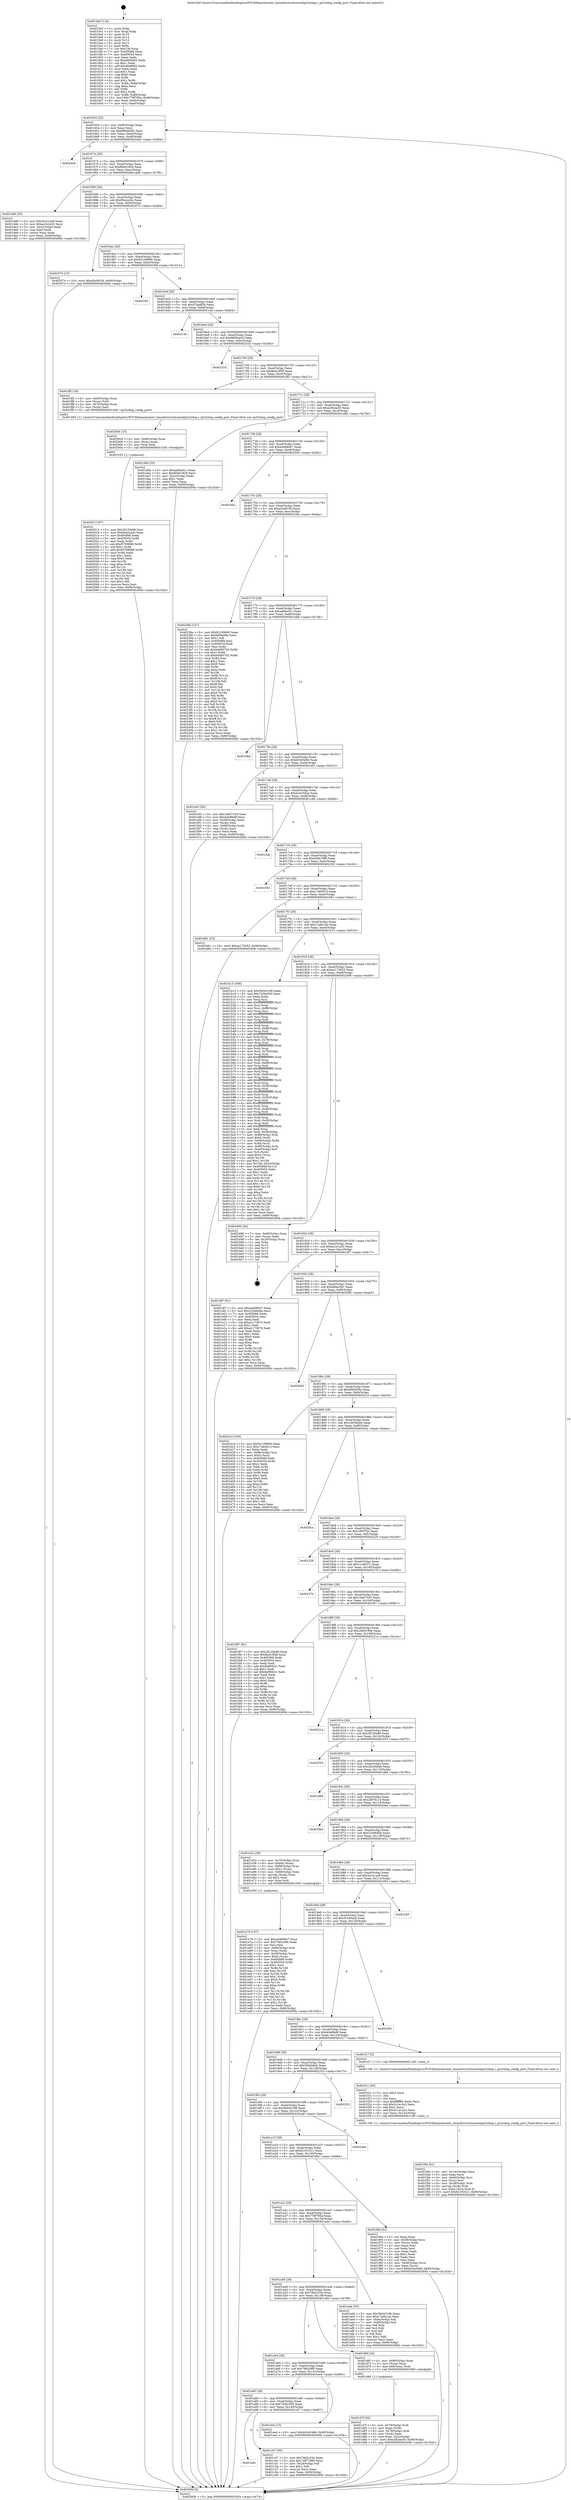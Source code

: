 digraph "0x4015e0" {
  label = "0x4015e0 (/mnt/c/Users/mathe/Desktop/tcc/POCII/binaries/extr_linuxdriversttyserialip22zilog.c_ip22zilog_config_port_Final-ollvm.out::main(0))"
  labelloc = "t"
  node[shape=record]

  Entry [label="",width=0.3,height=0.3,shape=circle,fillcolor=black,style=filled]
  "0x401654" [label="{
     0x401654 [32]\l
     | [instrs]\l
     &nbsp;&nbsp;0x401654 \<+6\>: mov -0x90(%rbp),%eax\l
     &nbsp;&nbsp;0x40165a \<+2\>: mov %eax,%ecx\l
     &nbsp;&nbsp;0x40165c \<+6\>: sub $0x8666e082,%ecx\l
     &nbsp;&nbsp;0x401662 \<+6\>: mov %eax,-0xa4(%rbp)\l
     &nbsp;&nbsp;0x401668 \<+6\>: mov %ecx,-0xa8(%rbp)\l
     &nbsp;&nbsp;0x40166e \<+6\>: je 00000000004024ed \<main+0xf0d\>\l
  }"]
  "0x4024ed" [label="{
     0x4024ed\l
  }", style=dashed]
  "0x401674" [label="{
     0x401674 [28]\l
     | [instrs]\l
     &nbsp;&nbsp;0x401674 \<+5\>: jmp 0000000000401679 \<main+0x99\>\l
     &nbsp;&nbsp;0x401679 \<+6\>: mov -0xa4(%rbp),%eax\l
     &nbsp;&nbsp;0x40167f \<+5\>: sub $0x86e61828,%eax\l
     &nbsp;&nbsp;0x401684 \<+6\>: mov %eax,-0xac(%rbp)\l
     &nbsp;&nbsp;0x40168a \<+6\>: je 0000000000401dd9 \<main+0x7f9\>\l
  }"]
  Exit [label="",width=0.3,height=0.3,shape=circle,fillcolor=black,style=filled,peripheries=2]
  "0x401dd9" [label="{
     0x401dd9 [30]\l
     | [instrs]\l
     &nbsp;&nbsp;0x401dd9 \<+5\>: mov $0x3ac21ac8,%eax\l
     &nbsp;&nbsp;0x401dde \<+5\>: mov $0xea1b1a52,%ecx\l
     &nbsp;&nbsp;0x401de3 \<+3\>: mov -0x2c(%rbp),%edx\l
     &nbsp;&nbsp;0x401de6 \<+3\>: cmp $0x0,%edx\l
     &nbsp;&nbsp;0x401de9 \<+3\>: cmove %ecx,%eax\l
     &nbsp;&nbsp;0x401dec \<+6\>: mov %eax,-0x90(%rbp)\l
     &nbsp;&nbsp;0x401df2 \<+5\>: jmp 000000000040260b \<main+0x102b\>\l
  }"]
  "0x401690" [label="{
     0x401690 [28]\l
     | [instrs]\l
     &nbsp;&nbsp;0x401690 \<+5\>: jmp 0000000000401695 \<main+0xb5\>\l
     &nbsp;&nbsp;0x401695 \<+6\>: mov -0xa4(%rbp),%eax\l
     &nbsp;&nbsp;0x40169b \<+5\>: sub $0x90a2a2dc,%eax\l
     &nbsp;&nbsp;0x4016a0 \<+6\>: mov %eax,-0xb0(%rbp)\l
     &nbsp;&nbsp;0x4016a6 \<+6\>: je 0000000000402074 \<main+0xa94\>\l
  }"]
  "0x402013" [label="{
     0x402013 [97]\l
     | [instrs]\l
     &nbsp;&nbsp;0x402013 \<+5\>: mov $0x29120e89,%esi\l
     &nbsp;&nbsp;0x402018 \<+5\>: mov $0x90a2a2dc,%ecx\l
     &nbsp;&nbsp;0x40201d \<+7\>: mov 0x405068,%edx\l
     &nbsp;&nbsp;0x402024 \<+8\>: mov 0x405054,%r8d\l
     &nbsp;&nbsp;0x40202c \<+3\>: mov %edx,%r9d\l
     &nbsp;&nbsp;0x40202f \<+7\>: sub $0xf5789898,%r9d\l
     &nbsp;&nbsp;0x402036 \<+4\>: sub $0x1,%r9d\l
     &nbsp;&nbsp;0x40203a \<+7\>: add $0xf5789898,%r9d\l
     &nbsp;&nbsp;0x402041 \<+4\>: imul %r9d,%edx\l
     &nbsp;&nbsp;0x402045 \<+3\>: and $0x1,%edx\l
     &nbsp;&nbsp;0x402048 \<+3\>: cmp $0x0,%edx\l
     &nbsp;&nbsp;0x40204b \<+4\>: sete %r10b\l
     &nbsp;&nbsp;0x40204f \<+4\>: cmp $0xa,%r8d\l
     &nbsp;&nbsp;0x402053 \<+4\>: setl %r11b\l
     &nbsp;&nbsp;0x402057 \<+3\>: mov %r10b,%bl\l
     &nbsp;&nbsp;0x40205a \<+3\>: and %r11b,%bl\l
     &nbsp;&nbsp;0x40205d \<+3\>: xor %r11b,%r10b\l
     &nbsp;&nbsp;0x402060 \<+3\>: or %r10b,%bl\l
     &nbsp;&nbsp;0x402063 \<+3\>: test $0x1,%bl\l
     &nbsp;&nbsp;0x402066 \<+3\>: cmovne %ecx,%esi\l
     &nbsp;&nbsp;0x402069 \<+6\>: mov %esi,-0x90(%rbp)\l
     &nbsp;&nbsp;0x40206f \<+5\>: jmp 000000000040260b \<main+0x102b\>\l
  }"]
  "0x402074" [label="{
     0x402074 [15]\l
     | [instrs]\l
     &nbsp;&nbsp;0x402074 \<+10\>: movl $0xa5e991f4,-0x90(%rbp)\l
     &nbsp;&nbsp;0x40207e \<+5\>: jmp 000000000040260b \<main+0x102b\>\l
  }"]
  "0x4016ac" [label="{
     0x4016ac [28]\l
     | [instrs]\l
     &nbsp;&nbsp;0x4016ac \<+5\>: jmp 00000000004016b1 \<main+0xd1\>\l
     &nbsp;&nbsp;0x4016b1 \<+6\>: mov -0xa4(%rbp),%eax\l
     &nbsp;&nbsp;0x4016b7 \<+5\>: sub $0x92109690,%eax\l
     &nbsp;&nbsp;0x4016bc \<+6\>: mov %eax,-0xb4(%rbp)\l
     &nbsp;&nbsp;0x4016c2 \<+6\>: je 00000000004025f4 \<main+0x1014\>\l
  }"]
  "0x402004" [label="{
     0x402004 [15]\l
     | [instrs]\l
     &nbsp;&nbsp;0x402004 \<+4\>: mov -0x60(%rbp),%rax\l
     &nbsp;&nbsp;0x402008 \<+3\>: mov (%rax),%rax\l
     &nbsp;&nbsp;0x40200b \<+3\>: mov %rax,%rdi\l
     &nbsp;&nbsp;0x40200e \<+5\>: call 0000000000401030 \<free@plt\>\l
     | [calls]\l
     &nbsp;&nbsp;0x401030 \{1\} (unknown)\l
  }"]
  "0x4025f4" [label="{
     0x4025f4\l
  }", style=dashed]
  "0x4016c8" [label="{
     0x4016c8 [28]\l
     | [instrs]\l
     &nbsp;&nbsp;0x4016c8 \<+5\>: jmp 00000000004016cd \<main+0xed\>\l
     &nbsp;&nbsp;0x4016cd \<+6\>: mov -0xa4(%rbp),%eax\l
     &nbsp;&nbsp;0x4016d3 \<+5\>: sub $0x97da8f34,%eax\l
     &nbsp;&nbsp;0x4016d8 \<+6\>: mov %eax,-0xb8(%rbp)\l
     &nbsp;&nbsp;0x4016de \<+6\>: je 0000000000402144 \<main+0xb64\>\l
  }"]
  "0x401f44" [label="{
     0x401f44 [41]\l
     | [instrs]\l
     &nbsp;&nbsp;0x401f44 \<+6\>: mov -0x14c(%rbp),%ecx\l
     &nbsp;&nbsp;0x401f4a \<+3\>: imul %eax,%ecx\l
     &nbsp;&nbsp;0x401f4d \<+4\>: mov -0x60(%rbp),%rsi\l
     &nbsp;&nbsp;0x401f51 \<+3\>: mov (%rsi),%rsi\l
     &nbsp;&nbsp;0x401f54 \<+4\>: mov -0x58(%rbp),%rdi\l
     &nbsp;&nbsp;0x401f58 \<+3\>: movslq (%rdi),%rdi\l
     &nbsp;&nbsp;0x401f5b \<+3\>: mov %ecx,(%rsi,%rdi,4)\l
     &nbsp;&nbsp;0x401f5e \<+10\>: movl $0x62191021,-0x90(%rbp)\l
     &nbsp;&nbsp;0x401f68 \<+5\>: jmp 000000000040260b \<main+0x102b\>\l
  }"]
  "0x402144" [label="{
     0x402144\l
  }", style=dashed]
  "0x4016e4" [label="{
     0x4016e4 [28]\l
     | [instrs]\l
     &nbsp;&nbsp;0x4016e4 \<+5\>: jmp 00000000004016e9 \<main+0x109\>\l
     &nbsp;&nbsp;0x4016e9 \<+6\>: mov -0xa4(%rbp),%eax\l
     &nbsp;&nbsp;0x4016ef \<+5\>: sub $0x9800aec5,%eax\l
     &nbsp;&nbsp;0x4016f4 \<+6\>: mov %eax,-0xbc(%rbp)\l
     &nbsp;&nbsp;0x4016fa \<+6\>: je 000000000040231b \<main+0xd3b\>\l
  }"]
  "0x401f1c" [label="{
     0x401f1c [40]\l
     | [instrs]\l
     &nbsp;&nbsp;0x401f1c \<+5\>: mov $0x2,%ecx\l
     &nbsp;&nbsp;0x401f21 \<+1\>: cltd\l
     &nbsp;&nbsp;0x401f22 \<+2\>: idiv %ecx\l
     &nbsp;&nbsp;0x401f24 \<+6\>: imul $0xfffffffe,%edx,%ecx\l
     &nbsp;&nbsp;0x401f2a \<+6\>: sub $0x5c1ec2a3,%ecx\l
     &nbsp;&nbsp;0x401f30 \<+3\>: add $0x1,%ecx\l
     &nbsp;&nbsp;0x401f33 \<+6\>: add $0x5c1ec2a3,%ecx\l
     &nbsp;&nbsp;0x401f39 \<+6\>: mov %ecx,-0x14c(%rbp)\l
     &nbsp;&nbsp;0x401f3f \<+5\>: call 0000000000401160 \<next_i\>\l
     | [calls]\l
     &nbsp;&nbsp;0x401160 \{1\} (/mnt/c/Users/mathe/Desktop/tcc/POCII/binaries/extr_linuxdriversttyserialip22zilog.c_ip22zilog_config_port_Final-ollvm.out::next_i)\l
  }"]
  "0x40231b" [label="{
     0x40231b\l
  }", style=dashed]
  "0x401700" [label="{
     0x401700 [28]\l
     | [instrs]\l
     &nbsp;&nbsp;0x401700 \<+5\>: jmp 0000000000401705 \<main+0x125\>\l
     &nbsp;&nbsp;0x401705 \<+6\>: mov -0xa4(%rbp),%eax\l
     &nbsp;&nbsp;0x40170b \<+5\>: sub $0x9a5c3f58,%eax\l
     &nbsp;&nbsp;0x401710 \<+6\>: mov %eax,-0xc0(%rbp)\l
     &nbsp;&nbsp;0x401716 \<+6\>: je 0000000000401ff2 \<main+0xa12\>\l
  }"]
  "0x401e79" [label="{
     0x401e79 [107]\l
     | [instrs]\l
     &nbsp;&nbsp;0x401e79 \<+5\>: mov $0xa44680e7,%ecx\l
     &nbsp;&nbsp;0x401e7e \<+5\>: mov $0x7962c9f0,%edx\l
     &nbsp;&nbsp;0x401e83 \<+2\>: xor %esi,%esi\l
     &nbsp;&nbsp;0x401e85 \<+4\>: mov -0x60(%rbp),%rdi\l
     &nbsp;&nbsp;0x401e89 \<+3\>: mov %rax,(%rdi)\l
     &nbsp;&nbsp;0x401e8c \<+4\>: mov -0x58(%rbp),%rax\l
     &nbsp;&nbsp;0x401e90 \<+6\>: movl $0x0,(%rax)\l
     &nbsp;&nbsp;0x401e96 \<+8\>: mov 0x405068,%r8d\l
     &nbsp;&nbsp;0x401e9e \<+8\>: mov 0x405054,%r9d\l
     &nbsp;&nbsp;0x401ea6 \<+3\>: sub $0x1,%esi\l
     &nbsp;&nbsp;0x401ea9 \<+3\>: mov %r8d,%r10d\l
     &nbsp;&nbsp;0x401eac \<+3\>: add %esi,%r10d\l
     &nbsp;&nbsp;0x401eaf \<+4\>: imul %r10d,%r8d\l
     &nbsp;&nbsp;0x401eb3 \<+4\>: and $0x1,%r8d\l
     &nbsp;&nbsp;0x401eb7 \<+4\>: cmp $0x0,%r8d\l
     &nbsp;&nbsp;0x401ebb \<+4\>: sete %r11b\l
     &nbsp;&nbsp;0x401ebf \<+4\>: cmp $0xa,%r9d\l
     &nbsp;&nbsp;0x401ec3 \<+3\>: setl %bl\l
     &nbsp;&nbsp;0x401ec6 \<+3\>: mov %r11b,%r14b\l
     &nbsp;&nbsp;0x401ec9 \<+3\>: and %bl,%r14b\l
     &nbsp;&nbsp;0x401ecc \<+3\>: xor %bl,%r11b\l
     &nbsp;&nbsp;0x401ecf \<+3\>: or %r11b,%r14b\l
     &nbsp;&nbsp;0x401ed2 \<+4\>: test $0x1,%r14b\l
     &nbsp;&nbsp;0x401ed6 \<+3\>: cmovne %edx,%ecx\l
     &nbsp;&nbsp;0x401ed9 \<+6\>: mov %ecx,-0x90(%rbp)\l
     &nbsp;&nbsp;0x401edf \<+5\>: jmp 000000000040260b \<main+0x102b\>\l
  }"]
  "0x401ff2" [label="{
     0x401ff2 [18]\l
     | [instrs]\l
     &nbsp;&nbsp;0x401ff2 \<+4\>: mov -0x60(%rbp),%rax\l
     &nbsp;&nbsp;0x401ff6 \<+3\>: mov (%rax),%rdi\l
     &nbsp;&nbsp;0x401ff9 \<+4\>: mov -0x70(%rbp),%rax\l
     &nbsp;&nbsp;0x401ffd \<+2\>: mov (%rax),%esi\l
     &nbsp;&nbsp;0x401fff \<+5\>: call 0000000000401400 \<ip22zilog_config_port\>\l
     | [calls]\l
     &nbsp;&nbsp;0x401400 \{1\} (/mnt/c/Users/mathe/Desktop/tcc/POCII/binaries/extr_linuxdriversttyserialip22zilog.c_ip22zilog_config_port_Final-ollvm.out::ip22zilog_config_port)\l
  }"]
  "0x40171c" [label="{
     0x40171c [28]\l
     | [instrs]\l
     &nbsp;&nbsp;0x40171c \<+5\>: jmp 0000000000401721 \<main+0x141\>\l
     &nbsp;&nbsp;0x401721 \<+6\>: mov -0xa4(%rbp),%eax\l
     &nbsp;&nbsp;0x401727 \<+5\>: sub $0xa382ea55,%eax\l
     &nbsp;&nbsp;0x40172c \<+6\>: mov %eax,-0xc4(%rbp)\l
     &nbsp;&nbsp;0x401732 \<+6\>: je 0000000000401d9d \<main+0x7bd\>\l
  }"]
  "0x401d7f" [label="{
     0x401d7f [30]\l
     | [instrs]\l
     &nbsp;&nbsp;0x401d7f \<+4\>: mov -0x78(%rbp),%rdi\l
     &nbsp;&nbsp;0x401d83 \<+2\>: mov %eax,(%rdi)\l
     &nbsp;&nbsp;0x401d85 \<+4\>: mov -0x78(%rbp),%rdi\l
     &nbsp;&nbsp;0x401d89 \<+2\>: mov (%rdi),%eax\l
     &nbsp;&nbsp;0x401d8b \<+3\>: mov %eax,-0x2c(%rbp)\l
     &nbsp;&nbsp;0x401d8e \<+10\>: movl $0xa382ea55,-0x90(%rbp)\l
     &nbsp;&nbsp;0x401d98 \<+5\>: jmp 000000000040260b \<main+0x102b\>\l
  }"]
  "0x401d9d" [label="{
     0x401d9d [30]\l
     | [instrs]\l
     &nbsp;&nbsp;0x401d9d \<+5\>: mov $0xaab6a5c1,%eax\l
     &nbsp;&nbsp;0x401da2 \<+5\>: mov $0x86e61828,%ecx\l
     &nbsp;&nbsp;0x401da7 \<+3\>: mov -0x2c(%rbp),%edx\l
     &nbsp;&nbsp;0x401daa \<+3\>: cmp $0x1,%edx\l
     &nbsp;&nbsp;0x401dad \<+3\>: cmovl %ecx,%eax\l
     &nbsp;&nbsp;0x401db0 \<+6\>: mov %eax,-0x90(%rbp)\l
     &nbsp;&nbsp;0x401db6 \<+5\>: jmp 000000000040260b \<main+0x102b\>\l
  }"]
  "0x401738" [label="{
     0x401738 [28]\l
     | [instrs]\l
     &nbsp;&nbsp;0x401738 \<+5\>: jmp 000000000040173d \<main+0x15d\>\l
     &nbsp;&nbsp;0x40173d \<+6\>: mov -0xa4(%rbp),%eax\l
     &nbsp;&nbsp;0x401743 \<+5\>: sub $0xa44680e7,%eax\l
     &nbsp;&nbsp;0x401748 \<+6\>: mov %eax,-0xc8(%rbp)\l
     &nbsp;&nbsp;0x40174e \<+6\>: je 000000000040250e \<main+0xf2e\>\l
  }"]
  "0x401a9c" [label="{
     0x401a9c\l
  }", style=dashed]
  "0x40250e" [label="{
     0x40250e\l
  }", style=dashed]
  "0x401754" [label="{
     0x401754 [28]\l
     | [instrs]\l
     &nbsp;&nbsp;0x401754 \<+5\>: jmp 0000000000401759 \<main+0x179\>\l
     &nbsp;&nbsp;0x401759 \<+6\>: mov -0xa4(%rbp),%eax\l
     &nbsp;&nbsp;0x40175f \<+5\>: sub $0xa5e991f4,%eax\l
     &nbsp;&nbsp;0x401764 \<+6\>: mov %eax,-0xcc(%rbp)\l
     &nbsp;&nbsp;0x40176a \<+6\>: je 000000000040238a \<main+0xdaa\>\l
  }"]
  "0x401c47" [label="{
     0x401c47 [30]\l
     | [instrs]\l
     &nbsp;&nbsp;0x401c47 \<+5\>: mov $0x78d2c53e,%eax\l
     &nbsp;&nbsp;0x401c4c \<+5\>: mov $0x7d971880,%ecx\l
     &nbsp;&nbsp;0x401c51 \<+3\>: mov -0x2d(%rbp),%dl\l
     &nbsp;&nbsp;0x401c54 \<+3\>: test $0x1,%dl\l
     &nbsp;&nbsp;0x401c57 \<+3\>: cmovne %ecx,%eax\l
     &nbsp;&nbsp;0x401c5a \<+6\>: mov %eax,-0x90(%rbp)\l
     &nbsp;&nbsp;0x401c60 \<+5\>: jmp 000000000040260b \<main+0x102b\>\l
  }"]
  "0x40238a" [label="{
     0x40238a [147]\l
     | [instrs]\l
     &nbsp;&nbsp;0x40238a \<+5\>: mov $0x92109690,%eax\l
     &nbsp;&nbsp;0x40238f \<+5\>: mov $0xfd00e09a,%ecx\l
     &nbsp;&nbsp;0x402394 \<+2\>: mov $0x1,%dl\l
     &nbsp;&nbsp;0x402396 \<+7\>: mov 0x405068,%esi\l
     &nbsp;&nbsp;0x40239d \<+7\>: mov 0x405054,%edi\l
     &nbsp;&nbsp;0x4023a4 \<+3\>: mov %esi,%r8d\l
     &nbsp;&nbsp;0x4023a7 \<+7\>: add $0xb4085702,%r8d\l
     &nbsp;&nbsp;0x4023ae \<+4\>: sub $0x1,%r8d\l
     &nbsp;&nbsp;0x4023b2 \<+7\>: sub $0xb4085702,%r8d\l
     &nbsp;&nbsp;0x4023b9 \<+4\>: imul %r8d,%esi\l
     &nbsp;&nbsp;0x4023bd \<+3\>: and $0x1,%esi\l
     &nbsp;&nbsp;0x4023c0 \<+3\>: cmp $0x0,%esi\l
     &nbsp;&nbsp;0x4023c3 \<+4\>: sete %r9b\l
     &nbsp;&nbsp;0x4023c7 \<+3\>: cmp $0xa,%edi\l
     &nbsp;&nbsp;0x4023ca \<+4\>: setl %r10b\l
     &nbsp;&nbsp;0x4023ce \<+3\>: mov %r9b,%r11b\l
     &nbsp;&nbsp;0x4023d1 \<+4\>: xor $0xff,%r11b\l
     &nbsp;&nbsp;0x4023d5 \<+3\>: mov %r10b,%bl\l
     &nbsp;&nbsp;0x4023d8 \<+3\>: xor $0xff,%bl\l
     &nbsp;&nbsp;0x4023db \<+3\>: xor $0x0,%dl\l
     &nbsp;&nbsp;0x4023de \<+3\>: mov %r11b,%r14b\l
     &nbsp;&nbsp;0x4023e1 \<+4\>: and $0x0,%r14b\l
     &nbsp;&nbsp;0x4023e5 \<+3\>: and %dl,%r9b\l
     &nbsp;&nbsp;0x4023e8 \<+3\>: mov %bl,%r15b\l
     &nbsp;&nbsp;0x4023eb \<+4\>: and $0x0,%r15b\l
     &nbsp;&nbsp;0x4023ef \<+3\>: and %dl,%r10b\l
     &nbsp;&nbsp;0x4023f2 \<+3\>: or %r9b,%r14b\l
     &nbsp;&nbsp;0x4023f5 \<+3\>: or %r10b,%r15b\l
     &nbsp;&nbsp;0x4023f8 \<+3\>: xor %r15b,%r14b\l
     &nbsp;&nbsp;0x4023fb \<+3\>: or %bl,%r11b\l
     &nbsp;&nbsp;0x4023fe \<+4\>: xor $0xff,%r11b\l
     &nbsp;&nbsp;0x402402 \<+3\>: or $0x0,%dl\l
     &nbsp;&nbsp;0x402405 \<+3\>: and %dl,%r11b\l
     &nbsp;&nbsp;0x402408 \<+3\>: or %r11b,%r14b\l
     &nbsp;&nbsp;0x40240b \<+4\>: test $0x1,%r14b\l
     &nbsp;&nbsp;0x40240f \<+3\>: cmovne %ecx,%eax\l
     &nbsp;&nbsp;0x402412 \<+6\>: mov %eax,-0x90(%rbp)\l
     &nbsp;&nbsp;0x402418 \<+5\>: jmp 000000000040260b \<main+0x102b\>\l
  }"]
  "0x401770" [label="{
     0x401770 [28]\l
     | [instrs]\l
     &nbsp;&nbsp;0x401770 \<+5\>: jmp 0000000000401775 \<main+0x195\>\l
     &nbsp;&nbsp;0x401775 \<+6\>: mov -0xa4(%rbp),%eax\l
     &nbsp;&nbsp;0x40177b \<+5\>: sub $0xaab6a5c1,%eax\l
     &nbsp;&nbsp;0x401780 \<+6\>: mov %eax,-0xd0(%rbp)\l
     &nbsp;&nbsp;0x401786 \<+6\>: je 0000000000401dbb \<main+0x7db\>\l
  }"]
  "0x401a80" [label="{
     0x401a80 [28]\l
     | [instrs]\l
     &nbsp;&nbsp;0x401a80 \<+5\>: jmp 0000000000401a85 \<main+0x4a5\>\l
     &nbsp;&nbsp;0x401a85 \<+6\>: mov -0xa4(%rbp),%eax\l
     &nbsp;&nbsp;0x401a8b \<+5\>: sub $0x7d36c505,%eax\l
     &nbsp;&nbsp;0x401a90 \<+6\>: mov %eax,-0x140(%rbp)\l
     &nbsp;&nbsp;0x401a96 \<+6\>: je 0000000000401c47 \<main+0x667\>\l
  }"]
  "0x401dbb" [label="{
     0x401dbb\l
  }", style=dashed]
  "0x40178c" [label="{
     0x40178c [28]\l
     | [instrs]\l
     &nbsp;&nbsp;0x40178c \<+5\>: jmp 0000000000401791 \<main+0x1b1\>\l
     &nbsp;&nbsp;0x401791 \<+6\>: mov -0xa4(%rbp),%eax\l
     &nbsp;&nbsp;0x401797 \<+5\>: sub $0xb03e5466,%eax\l
     &nbsp;&nbsp;0x40179c \<+6\>: mov %eax,-0xd4(%rbp)\l
     &nbsp;&nbsp;0x4017a2 \<+6\>: je 0000000000401ef3 \<main+0x913\>\l
  }"]
  "0x401ee4" [label="{
     0x401ee4 [15]\l
     | [instrs]\l
     &nbsp;&nbsp;0x401ee4 \<+10\>: movl $0xb03e5466,-0x90(%rbp)\l
     &nbsp;&nbsp;0x401eee \<+5\>: jmp 000000000040260b \<main+0x102b\>\l
  }"]
  "0x401ef3" [label="{
     0x401ef3 [36]\l
     | [instrs]\l
     &nbsp;&nbsp;0x401ef3 \<+5\>: mov $0x1de07345,%eax\l
     &nbsp;&nbsp;0x401ef8 \<+5\>: mov $0x4cbd8e9f,%ecx\l
     &nbsp;&nbsp;0x401efd \<+4\>: mov -0x58(%rbp),%rdx\l
     &nbsp;&nbsp;0x401f01 \<+2\>: mov (%rdx),%esi\l
     &nbsp;&nbsp;0x401f03 \<+4\>: mov -0x68(%rbp),%rdx\l
     &nbsp;&nbsp;0x401f07 \<+2\>: cmp (%rdx),%esi\l
     &nbsp;&nbsp;0x401f09 \<+3\>: cmovl %ecx,%eax\l
     &nbsp;&nbsp;0x401f0c \<+6\>: mov %eax,-0x90(%rbp)\l
     &nbsp;&nbsp;0x401f12 \<+5\>: jmp 000000000040260b \<main+0x102b\>\l
  }"]
  "0x4017a8" [label="{
     0x4017a8 [28]\l
     | [instrs]\l
     &nbsp;&nbsp;0x4017a8 \<+5\>: jmp 00000000004017ad \<main+0x1cd\>\l
     &nbsp;&nbsp;0x4017ad \<+6\>: mov -0xa4(%rbp),%eax\l
     &nbsp;&nbsp;0x4017b3 \<+5\>: sub $0xb2453d2a,%eax\l
     &nbsp;&nbsp;0x4017b8 \<+6\>: mov %eax,-0xd8(%rbp)\l
     &nbsp;&nbsp;0x4017be \<+6\>: je 0000000000401cbb \<main+0x6db\>\l
  }"]
  "0x401a64" [label="{
     0x401a64 [28]\l
     | [instrs]\l
     &nbsp;&nbsp;0x401a64 \<+5\>: jmp 0000000000401a69 \<main+0x489\>\l
     &nbsp;&nbsp;0x401a69 \<+6\>: mov -0xa4(%rbp),%eax\l
     &nbsp;&nbsp;0x401a6f \<+5\>: sub $0x7962c9f0,%eax\l
     &nbsp;&nbsp;0x401a74 \<+6\>: mov %eax,-0x13c(%rbp)\l
     &nbsp;&nbsp;0x401a7a \<+6\>: je 0000000000401ee4 \<main+0x904\>\l
  }"]
  "0x401cbb" [label="{
     0x401cbb\l
  }", style=dashed]
  "0x4017c4" [label="{
     0x4017c4 [28]\l
     | [instrs]\l
     &nbsp;&nbsp;0x4017c4 \<+5\>: jmp 00000000004017c9 \<main+0x1e9\>\l
     &nbsp;&nbsp;0x4017c9 \<+6\>: mov -0xa4(%rbp),%eax\l
     &nbsp;&nbsp;0x4017cf \<+5\>: sub $0xb94b70f8,%eax\l
     &nbsp;&nbsp;0x4017d4 \<+6\>: mov %eax,-0xdc(%rbp)\l
     &nbsp;&nbsp;0x4017da \<+6\>: je 0000000000402292 \<main+0xcb2\>\l
  }"]
  "0x401d6f" [label="{
     0x401d6f [16]\l
     | [instrs]\l
     &nbsp;&nbsp;0x401d6f \<+4\>: mov -0x80(%rbp),%rax\l
     &nbsp;&nbsp;0x401d73 \<+3\>: mov (%rax),%rax\l
     &nbsp;&nbsp;0x401d76 \<+4\>: mov 0x8(%rax),%rdi\l
     &nbsp;&nbsp;0x401d7a \<+5\>: call 0000000000401060 \<atoi@plt\>\l
     | [calls]\l
     &nbsp;&nbsp;0x401060 \{1\} (unknown)\l
  }"]
  "0x402292" [label="{
     0x402292\l
  }", style=dashed]
  "0x4017e0" [label="{
     0x4017e0 [28]\l
     | [instrs]\l
     &nbsp;&nbsp;0x4017e0 \<+5\>: jmp 00000000004017e5 \<main+0x205\>\l
     &nbsp;&nbsp;0x4017e5 \<+6\>: mov -0xa4(%rbp),%eax\l
     &nbsp;&nbsp;0x4017eb \<+5\>: sub $0xc7a64913,%eax\l
     &nbsp;&nbsp;0x4017f0 \<+6\>: mov %eax,-0xe0(%rbp)\l
     &nbsp;&nbsp;0x4017f6 \<+6\>: je 0000000000402481 \<main+0xea1\>\l
  }"]
  "0x4015e0" [label="{
     0x4015e0 [116]\l
     | [instrs]\l
     &nbsp;&nbsp;0x4015e0 \<+1\>: push %rbp\l
     &nbsp;&nbsp;0x4015e1 \<+3\>: mov %rsp,%rbp\l
     &nbsp;&nbsp;0x4015e4 \<+2\>: push %r15\l
     &nbsp;&nbsp;0x4015e6 \<+2\>: push %r14\l
     &nbsp;&nbsp;0x4015e8 \<+2\>: push %r13\l
     &nbsp;&nbsp;0x4015ea \<+2\>: push %r12\l
     &nbsp;&nbsp;0x4015ec \<+1\>: push %rbx\l
     &nbsp;&nbsp;0x4015ed \<+7\>: sub $0x138,%rsp\l
     &nbsp;&nbsp;0x4015f4 \<+7\>: mov 0x405068,%eax\l
     &nbsp;&nbsp;0x4015fb \<+7\>: mov 0x405054,%ecx\l
     &nbsp;&nbsp;0x401602 \<+2\>: mov %eax,%edx\l
     &nbsp;&nbsp;0x401604 \<+6\>: sub $0xe6e68d3,%edx\l
     &nbsp;&nbsp;0x40160a \<+3\>: sub $0x1,%edx\l
     &nbsp;&nbsp;0x40160d \<+6\>: add $0xe6e68d3,%edx\l
     &nbsp;&nbsp;0x401613 \<+3\>: imul %edx,%eax\l
     &nbsp;&nbsp;0x401616 \<+3\>: and $0x1,%eax\l
     &nbsp;&nbsp;0x401619 \<+3\>: cmp $0x0,%eax\l
     &nbsp;&nbsp;0x40161c \<+4\>: sete %r8b\l
     &nbsp;&nbsp;0x401620 \<+4\>: and $0x1,%r8b\l
     &nbsp;&nbsp;0x401624 \<+7\>: mov %r8b,-0x8a(%rbp)\l
     &nbsp;&nbsp;0x40162b \<+3\>: cmp $0xa,%ecx\l
     &nbsp;&nbsp;0x40162e \<+4\>: setl %r8b\l
     &nbsp;&nbsp;0x401632 \<+4\>: and $0x1,%r8b\l
     &nbsp;&nbsp;0x401636 \<+7\>: mov %r8b,-0x89(%rbp)\l
     &nbsp;&nbsp;0x40163d \<+10\>: movl $0x778f795a,-0x90(%rbp)\l
     &nbsp;&nbsp;0x401647 \<+6\>: mov %edi,-0x94(%rbp)\l
     &nbsp;&nbsp;0x40164d \<+7\>: mov %rsi,-0xa0(%rbp)\l
  }"]
  "0x402481" [label="{
     0x402481 [15]\l
     | [instrs]\l
     &nbsp;&nbsp;0x402481 \<+10\>: movl $0xea172b53,-0x90(%rbp)\l
     &nbsp;&nbsp;0x40248b \<+5\>: jmp 000000000040260b \<main+0x102b\>\l
  }"]
  "0x4017fc" [label="{
     0x4017fc [28]\l
     | [instrs]\l
     &nbsp;&nbsp;0x4017fc \<+5\>: jmp 0000000000401801 \<main+0x221\>\l
     &nbsp;&nbsp;0x401801 \<+6\>: mov -0xa4(%rbp),%eax\l
     &nbsp;&nbsp;0x401807 \<+5\>: sub $0xc7a9b1ab,%eax\l
     &nbsp;&nbsp;0x40180c \<+6\>: mov %eax,-0xe4(%rbp)\l
     &nbsp;&nbsp;0x401812 \<+6\>: je 0000000000401b13 \<main+0x533\>\l
  }"]
  "0x40260b" [label="{
     0x40260b [5]\l
     | [instrs]\l
     &nbsp;&nbsp;0x40260b \<+5\>: jmp 0000000000401654 \<main+0x74\>\l
  }"]
  "0x401b13" [label="{
     0x401b13 [308]\l
     | [instrs]\l
     &nbsp;&nbsp;0x401b13 \<+5\>: mov $0x5b043196,%eax\l
     &nbsp;&nbsp;0x401b18 \<+5\>: mov $0x7d36c505,%ecx\l
     &nbsp;&nbsp;0x401b1d \<+2\>: xor %edx,%edx\l
     &nbsp;&nbsp;0x401b1f \<+3\>: mov %rsp,%rsi\l
     &nbsp;&nbsp;0x401b22 \<+4\>: add $0xfffffffffffffff0,%rsi\l
     &nbsp;&nbsp;0x401b26 \<+3\>: mov %rsi,%rsp\l
     &nbsp;&nbsp;0x401b29 \<+7\>: mov %rsi,-0x88(%rbp)\l
     &nbsp;&nbsp;0x401b30 \<+3\>: mov %rsp,%rsi\l
     &nbsp;&nbsp;0x401b33 \<+4\>: add $0xfffffffffffffff0,%rsi\l
     &nbsp;&nbsp;0x401b37 \<+3\>: mov %rsi,%rsp\l
     &nbsp;&nbsp;0x401b3a \<+3\>: mov %rsp,%rdi\l
     &nbsp;&nbsp;0x401b3d \<+4\>: add $0xfffffffffffffff0,%rdi\l
     &nbsp;&nbsp;0x401b41 \<+3\>: mov %rdi,%rsp\l
     &nbsp;&nbsp;0x401b44 \<+4\>: mov %rdi,-0x80(%rbp)\l
     &nbsp;&nbsp;0x401b48 \<+3\>: mov %rsp,%rdi\l
     &nbsp;&nbsp;0x401b4b \<+4\>: add $0xfffffffffffffff0,%rdi\l
     &nbsp;&nbsp;0x401b4f \<+3\>: mov %rdi,%rsp\l
     &nbsp;&nbsp;0x401b52 \<+4\>: mov %rdi,-0x78(%rbp)\l
     &nbsp;&nbsp;0x401b56 \<+3\>: mov %rsp,%rdi\l
     &nbsp;&nbsp;0x401b59 \<+4\>: add $0xfffffffffffffff0,%rdi\l
     &nbsp;&nbsp;0x401b5d \<+3\>: mov %rdi,%rsp\l
     &nbsp;&nbsp;0x401b60 \<+4\>: mov %rdi,-0x70(%rbp)\l
     &nbsp;&nbsp;0x401b64 \<+3\>: mov %rsp,%rdi\l
     &nbsp;&nbsp;0x401b67 \<+4\>: add $0xfffffffffffffff0,%rdi\l
     &nbsp;&nbsp;0x401b6b \<+3\>: mov %rdi,%rsp\l
     &nbsp;&nbsp;0x401b6e \<+4\>: mov %rdi,-0x68(%rbp)\l
     &nbsp;&nbsp;0x401b72 \<+3\>: mov %rsp,%rdi\l
     &nbsp;&nbsp;0x401b75 \<+4\>: add $0xfffffffffffffff0,%rdi\l
     &nbsp;&nbsp;0x401b79 \<+3\>: mov %rdi,%rsp\l
     &nbsp;&nbsp;0x401b7c \<+4\>: mov %rdi,-0x60(%rbp)\l
     &nbsp;&nbsp;0x401b80 \<+3\>: mov %rsp,%rdi\l
     &nbsp;&nbsp;0x401b83 \<+4\>: add $0xfffffffffffffff0,%rdi\l
     &nbsp;&nbsp;0x401b87 \<+3\>: mov %rdi,%rsp\l
     &nbsp;&nbsp;0x401b8a \<+4\>: mov %rdi,-0x58(%rbp)\l
     &nbsp;&nbsp;0x401b8e \<+3\>: mov %rsp,%rdi\l
     &nbsp;&nbsp;0x401b91 \<+4\>: add $0xfffffffffffffff0,%rdi\l
     &nbsp;&nbsp;0x401b95 \<+3\>: mov %rdi,%rsp\l
     &nbsp;&nbsp;0x401b98 \<+4\>: mov %rdi,-0x50(%rbp)\l
     &nbsp;&nbsp;0x401b9c \<+3\>: mov %rsp,%rdi\l
     &nbsp;&nbsp;0x401b9f \<+4\>: add $0xfffffffffffffff0,%rdi\l
     &nbsp;&nbsp;0x401ba3 \<+3\>: mov %rdi,%rsp\l
     &nbsp;&nbsp;0x401ba6 \<+4\>: mov %rdi,-0x48(%rbp)\l
     &nbsp;&nbsp;0x401baa \<+3\>: mov %rsp,%rdi\l
     &nbsp;&nbsp;0x401bad \<+4\>: add $0xfffffffffffffff0,%rdi\l
     &nbsp;&nbsp;0x401bb1 \<+3\>: mov %rdi,%rsp\l
     &nbsp;&nbsp;0x401bb4 \<+4\>: mov %rdi,-0x40(%rbp)\l
     &nbsp;&nbsp;0x401bb8 \<+3\>: mov %rsp,%rdi\l
     &nbsp;&nbsp;0x401bbb \<+4\>: add $0xfffffffffffffff0,%rdi\l
     &nbsp;&nbsp;0x401bbf \<+3\>: mov %rdi,%rsp\l
     &nbsp;&nbsp;0x401bc2 \<+4\>: mov %rdi,-0x38(%rbp)\l
     &nbsp;&nbsp;0x401bc6 \<+7\>: mov -0x88(%rbp),%rdi\l
     &nbsp;&nbsp;0x401bcd \<+6\>: movl $0x0,(%rdi)\l
     &nbsp;&nbsp;0x401bd3 \<+7\>: mov -0x94(%rbp),%r8d\l
     &nbsp;&nbsp;0x401bda \<+3\>: mov %r8d,(%rsi)\l
     &nbsp;&nbsp;0x401bdd \<+4\>: mov -0x80(%rbp),%rdi\l
     &nbsp;&nbsp;0x401be1 \<+7\>: mov -0xa0(%rbp),%r9\l
     &nbsp;&nbsp;0x401be8 \<+3\>: mov %r9,(%rdi)\l
     &nbsp;&nbsp;0x401beb \<+3\>: cmpl $0x2,(%rsi)\l
     &nbsp;&nbsp;0x401bee \<+4\>: setne %r10b\l
     &nbsp;&nbsp;0x401bf2 \<+4\>: and $0x1,%r10b\l
     &nbsp;&nbsp;0x401bf6 \<+4\>: mov %r10b,-0x2d(%rbp)\l
     &nbsp;&nbsp;0x401bfa \<+8\>: mov 0x405068,%r11d\l
     &nbsp;&nbsp;0x401c02 \<+7\>: mov 0x405054,%ebx\l
     &nbsp;&nbsp;0x401c09 \<+3\>: sub $0x1,%edx\l
     &nbsp;&nbsp;0x401c0c \<+3\>: mov %r11d,%r14d\l
     &nbsp;&nbsp;0x401c0f \<+3\>: add %edx,%r14d\l
     &nbsp;&nbsp;0x401c12 \<+4\>: imul %r14d,%r11d\l
     &nbsp;&nbsp;0x401c16 \<+4\>: and $0x1,%r11d\l
     &nbsp;&nbsp;0x401c1a \<+4\>: cmp $0x0,%r11d\l
     &nbsp;&nbsp;0x401c1e \<+4\>: sete %r10b\l
     &nbsp;&nbsp;0x401c22 \<+3\>: cmp $0xa,%ebx\l
     &nbsp;&nbsp;0x401c25 \<+4\>: setl %r15b\l
     &nbsp;&nbsp;0x401c29 \<+3\>: mov %r10b,%r12b\l
     &nbsp;&nbsp;0x401c2c \<+3\>: and %r15b,%r12b\l
     &nbsp;&nbsp;0x401c2f \<+3\>: xor %r15b,%r10b\l
     &nbsp;&nbsp;0x401c32 \<+3\>: or %r10b,%r12b\l
     &nbsp;&nbsp;0x401c35 \<+4\>: test $0x1,%r12b\l
     &nbsp;&nbsp;0x401c39 \<+3\>: cmovne %ecx,%eax\l
     &nbsp;&nbsp;0x401c3c \<+6\>: mov %eax,-0x90(%rbp)\l
     &nbsp;&nbsp;0x401c42 \<+5\>: jmp 000000000040260b \<main+0x102b\>\l
  }"]
  "0x401818" [label="{
     0x401818 [28]\l
     | [instrs]\l
     &nbsp;&nbsp;0x401818 \<+5\>: jmp 000000000040181d \<main+0x23d\>\l
     &nbsp;&nbsp;0x40181d \<+6\>: mov -0xa4(%rbp),%eax\l
     &nbsp;&nbsp;0x401823 \<+5\>: sub $0xea172b53,%eax\l
     &nbsp;&nbsp;0x401828 \<+6\>: mov %eax,-0xe8(%rbp)\l
     &nbsp;&nbsp;0x40182e \<+6\>: je 0000000000402490 \<main+0xeb0\>\l
  }"]
  "0x401a48" [label="{
     0x401a48 [28]\l
     | [instrs]\l
     &nbsp;&nbsp;0x401a48 \<+5\>: jmp 0000000000401a4d \<main+0x46d\>\l
     &nbsp;&nbsp;0x401a4d \<+6\>: mov -0xa4(%rbp),%eax\l
     &nbsp;&nbsp;0x401a53 \<+5\>: sub $0x78d2c53e,%eax\l
     &nbsp;&nbsp;0x401a58 \<+6\>: mov %eax,-0x138(%rbp)\l
     &nbsp;&nbsp;0x401a5e \<+6\>: je 0000000000401d6f \<main+0x78f\>\l
  }"]
  "0x402490" [label="{
     0x402490 [24]\l
     | [instrs]\l
     &nbsp;&nbsp;0x402490 \<+7\>: mov -0x88(%rbp),%rax\l
     &nbsp;&nbsp;0x402497 \<+2\>: mov (%rax),%eax\l
     &nbsp;&nbsp;0x402499 \<+4\>: lea -0x28(%rbp),%rsp\l
     &nbsp;&nbsp;0x40249d \<+1\>: pop %rbx\l
     &nbsp;&nbsp;0x40249e \<+2\>: pop %r12\l
     &nbsp;&nbsp;0x4024a0 \<+2\>: pop %r13\l
     &nbsp;&nbsp;0x4024a2 \<+2\>: pop %r14\l
     &nbsp;&nbsp;0x4024a4 \<+2\>: pop %r15\l
     &nbsp;&nbsp;0x4024a6 \<+1\>: pop %rbp\l
     &nbsp;&nbsp;0x4024a7 \<+1\>: ret\l
  }"]
  "0x401834" [label="{
     0x401834 [28]\l
     | [instrs]\l
     &nbsp;&nbsp;0x401834 \<+5\>: jmp 0000000000401839 \<main+0x259\>\l
     &nbsp;&nbsp;0x401839 \<+6\>: mov -0xa4(%rbp),%eax\l
     &nbsp;&nbsp;0x40183f \<+5\>: sub $0xea1b1a52,%eax\l
     &nbsp;&nbsp;0x401844 \<+6\>: mov %eax,-0xec(%rbp)\l
     &nbsp;&nbsp;0x40184a \<+6\>: je 0000000000401df7 \<main+0x817\>\l
  }"]
  "0x401ade" [label="{
     0x401ade [53]\l
     | [instrs]\l
     &nbsp;&nbsp;0x401ade \<+5\>: mov $0x5b043196,%eax\l
     &nbsp;&nbsp;0x401ae3 \<+5\>: mov $0xc7a9b1ab,%ecx\l
     &nbsp;&nbsp;0x401ae8 \<+6\>: mov -0x8a(%rbp),%dl\l
     &nbsp;&nbsp;0x401aee \<+7\>: mov -0x89(%rbp),%sil\l
     &nbsp;&nbsp;0x401af5 \<+3\>: mov %dl,%dil\l
     &nbsp;&nbsp;0x401af8 \<+3\>: and %sil,%dil\l
     &nbsp;&nbsp;0x401afb \<+3\>: xor %sil,%dl\l
     &nbsp;&nbsp;0x401afe \<+3\>: or %dl,%dil\l
     &nbsp;&nbsp;0x401b01 \<+4\>: test $0x1,%dil\l
     &nbsp;&nbsp;0x401b05 \<+3\>: cmovne %ecx,%eax\l
     &nbsp;&nbsp;0x401b08 \<+6\>: mov %eax,-0x90(%rbp)\l
     &nbsp;&nbsp;0x401b0e \<+5\>: jmp 000000000040260b \<main+0x102b\>\l
  }"]
  "0x401df7" [label="{
     0x401df7 [91]\l
     | [instrs]\l
     &nbsp;&nbsp;0x401df7 \<+5\>: mov $0xa44680e7,%eax\l
     &nbsp;&nbsp;0x401dfc \<+5\>: mov $0x3256649a,%ecx\l
     &nbsp;&nbsp;0x401e01 \<+7\>: mov 0x405068,%edx\l
     &nbsp;&nbsp;0x401e08 \<+7\>: mov 0x405054,%esi\l
     &nbsp;&nbsp;0x401e0f \<+2\>: mov %edx,%edi\l
     &nbsp;&nbsp;0x401e11 \<+6\>: sub $0xa2173976,%edi\l
     &nbsp;&nbsp;0x401e17 \<+3\>: sub $0x1,%edi\l
     &nbsp;&nbsp;0x401e1a \<+6\>: add $0xa2173976,%edi\l
     &nbsp;&nbsp;0x401e20 \<+3\>: imul %edi,%edx\l
     &nbsp;&nbsp;0x401e23 \<+3\>: and $0x1,%edx\l
     &nbsp;&nbsp;0x401e26 \<+3\>: cmp $0x0,%edx\l
     &nbsp;&nbsp;0x401e29 \<+4\>: sete %r8b\l
     &nbsp;&nbsp;0x401e2d \<+3\>: cmp $0xa,%esi\l
     &nbsp;&nbsp;0x401e30 \<+4\>: setl %r9b\l
     &nbsp;&nbsp;0x401e34 \<+3\>: mov %r8b,%r10b\l
     &nbsp;&nbsp;0x401e37 \<+3\>: and %r9b,%r10b\l
     &nbsp;&nbsp;0x401e3a \<+3\>: xor %r9b,%r8b\l
     &nbsp;&nbsp;0x401e3d \<+3\>: or %r8b,%r10b\l
     &nbsp;&nbsp;0x401e40 \<+4\>: test $0x1,%r10b\l
     &nbsp;&nbsp;0x401e44 \<+3\>: cmovne %ecx,%eax\l
     &nbsp;&nbsp;0x401e47 \<+6\>: mov %eax,-0x90(%rbp)\l
     &nbsp;&nbsp;0x401e4d \<+5\>: jmp 000000000040260b \<main+0x102b\>\l
  }"]
  "0x401850" [label="{
     0x401850 [28]\l
     | [instrs]\l
     &nbsp;&nbsp;0x401850 \<+5\>: jmp 0000000000401855 \<main+0x275\>\l
     &nbsp;&nbsp;0x401855 \<+6\>: mov -0xa4(%rbp),%eax\l
     &nbsp;&nbsp;0x40185b \<+5\>: sub $0xfa0be391,%eax\l
     &nbsp;&nbsp;0x401860 \<+6\>: mov %eax,-0xf0(%rbp)\l
     &nbsp;&nbsp;0x401866 \<+6\>: je 0000000000402083 \<main+0xaa3\>\l
  }"]
  "0x401a2c" [label="{
     0x401a2c [28]\l
     | [instrs]\l
     &nbsp;&nbsp;0x401a2c \<+5\>: jmp 0000000000401a31 \<main+0x451\>\l
     &nbsp;&nbsp;0x401a31 \<+6\>: mov -0xa4(%rbp),%eax\l
     &nbsp;&nbsp;0x401a37 \<+5\>: sub $0x778f795a,%eax\l
     &nbsp;&nbsp;0x401a3c \<+6\>: mov %eax,-0x134(%rbp)\l
     &nbsp;&nbsp;0x401a42 \<+6\>: je 0000000000401ade \<main+0x4fe\>\l
  }"]
  "0x402083" [label="{
     0x402083\l
  }", style=dashed]
  "0x40186c" [label="{
     0x40186c [28]\l
     | [instrs]\l
     &nbsp;&nbsp;0x40186c \<+5\>: jmp 0000000000401871 \<main+0x291\>\l
     &nbsp;&nbsp;0x401871 \<+6\>: mov -0xa4(%rbp),%eax\l
     &nbsp;&nbsp;0x401877 \<+5\>: sub $0xfd00e09a,%eax\l
     &nbsp;&nbsp;0x40187c \<+6\>: mov %eax,-0xf4(%rbp)\l
     &nbsp;&nbsp;0x401882 \<+6\>: je 000000000040241d \<main+0xe3d\>\l
  }"]
  "0x401f6d" [label="{
     0x401f6d [42]\l
     | [instrs]\l
     &nbsp;&nbsp;0x401f6d \<+2\>: xor %eax,%eax\l
     &nbsp;&nbsp;0x401f6f \<+4\>: mov -0x58(%rbp),%rcx\l
     &nbsp;&nbsp;0x401f73 \<+2\>: mov (%rcx),%edx\l
     &nbsp;&nbsp;0x401f75 \<+2\>: mov %eax,%esi\l
     &nbsp;&nbsp;0x401f77 \<+2\>: sub %edx,%esi\l
     &nbsp;&nbsp;0x401f79 \<+2\>: mov %eax,%edx\l
     &nbsp;&nbsp;0x401f7b \<+3\>: sub $0x1,%edx\l
     &nbsp;&nbsp;0x401f7e \<+2\>: add %edx,%esi\l
     &nbsp;&nbsp;0x401f80 \<+2\>: sub %esi,%eax\l
     &nbsp;&nbsp;0x401f82 \<+4\>: mov -0x58(%rbp),%rcx\l
     &nbsp;&nbsp;0x401f86 \<+2\>: mov %eax,(%rcx)\l
     &nbsp;&nbsp;0x401f88 \<+10\>: movl $0xb03e5466,-0x90(%rbp)\l
     &nbsp;&nbsp;0x401f92 \<+5\>: jmp 000000000040260b \<main+0x102b\>\l
  }"]
  "0x40241d" [label="{
     0x40241d [100]\l
     | [instrs]\l
     &nbsp;&nbsp;0x40241d \<+5\>: mov $0x92109690,%eax\l
     &nbsp;&nbsp;0x402422 \<+5\>: mov $0xc7a64913,%ecx\l
     &nbsp;&nbsp;0x402427 \<+2\>: xor %edx,%edx\l
     &nbsp;&nbsp;0x402429 \<+7\>: mov -0x88(%rbp),%rsi\l
     &nbsp;&nbsp;0x402430 \<+6\>: movl $0x0,(%rsi)\l
     &nbsp;&nbsp;0x402436 \<+7\>: mov 0x405068,%edi\l
     &nbsp;&nbsp;0x40243d \<+8\>: mov 0x405054,%r8d\l
     &nbsp;&nbsp;0x402445 \<+3\>: sub $0x1,%edx\l
     &nbsp;&nbsp;0x402448 \<+3\>: mov %edi,%r9d\l
     &nbsp;&nbsp;0x40244b \<+3\>: add %edx,%r9d\l
     &nbsp;&nbsp;0x40244e \<+4\>: imul %r9d,%edi\l
     &nbsp;&nbsp;0x402452 \<+3\>: and $0x1,%edi\l
     &nbsp;&nbsp;0x402455 \<+3\>: cmp $0x0,%edi\l
     &nbsp;&nbsp;0x402458 \<+4\>: sete %r10b\l
     &nbsp;&nbsp;0x40245c \<+4\>: cmp $0xa,%r8d\l
     &nbsp;&nbsp;0x402460 \<+4\>: setl %r11b\l
     &nbsp;&nbsp;0x402464 \<+3\>: mov %r10b,%bl\l
     &nbsp;&nbsp;0x402467 \<+3\>: and %r11b,%bl\l
     &nbsp;&nbsp;0x40246a \<+3\>: xor %r11b,%r10b\l
     &nbsp;&nbsp;0x40246d \<+3\>: or %r10b,%bl\l
     &nbsp;&nbsp;0x402470 \<+3\>: test $0x1,%bl\l
     &nbsp;&nbsp;0x402473 \<+3\>: cmovne %ecx,%eax\l
     &nbsp;&nbsp;0x402476 \<+6\>: mov %eax,-0x90(%rbp)\l
     &nbsp;&nbsp;0x40247c \<+5\>: jmp 000000000040260b \<main+0x102b\>\l
  }"]
  "0x401888" [label="{
     0x401888 [28]\l
     | [instrs]\l
     &nbsp;&nbsp;0x401888 \<+5\>: jmp 000000000040188d \<main+0x2ad\>\l
     &nbsp;&nbsp;0x40188d \<+6\>: mov -0xa4(%rbp),%eax\l
     &nbsp;&nbsp;0x401893 \<+5\>: sub $0x16036d44,%eax\l
     &nbsp;&nbsp;0x401898 \<+6\>: mov %eax,-0xf8(%rbp)\l
     &nbsp;&nbsp;0x40189e \<+6\>: je 00000000004020ca \<main+0xaea\>\l
  }"]
  "0x401a10" [label="{
     0x401a10 [28]\l
     | [instrs]\l
     &nbsp;&nbsp;0x401a10 \<+5\>: jmp 0000000000401a15 \<main+0x435\>\l
     &nbsp;&nbsp;0x401a15 \<+6\>: mov -0xa4(%rbp),%eax\l
     &nbsp;&nbsp;0x401a1b \<+5\>: sub $0x62191021,%eax\l
     &nbsp;&nbsp;0x401a20 \<+6\>: mov %eax,-0x130(%rbp)\l
     &nbsp;&nbsp;0x401a26 \<+6\>: je 0000000000401f6d \<main+0x98d\>\l
  }"]
  "0x4020ca" [label="{
     0x4020ca\l
  }", style=dashed]
  "0x4018a4" [label="{
     0x4018a4 [28]\l
     | [instrs]\l
     &nbsp;&nbsp;0x4018a4 \<+5\>: jmp 00000000004018a9 \<main+0x2c9\>\l
     &nbsp;&nbsp;0x4018a9 \<+6\>: mov -0xa4(%rbp),%eax\l
     &nbsp;&nbsp;0x4018af \<+5\>: sub $0x180f7f2c,%eax\l
     &nbsp;&nbsp;0x4018b4 \<+6\>: mov %eax,-0xfc(%rbp)\l
     &nbsp;&nbsp;0x4018ba \<+6\>: je 0000000000402229 \<main+0xc49\>\l
  }"]
  "0x4024a8" [label="{
     0x4024a8\l
  }", style=dashed]
  "0x402229" [label="{
     0x402229\l
  }", style=dashed]
  "0x4018c0" [label="{
     0x4018c0 [28]\l
     | [instrs]\l
     &nbsp;&nbsp;0x4018c0 \<+5\>: jmp 00000000004018c5 \<main+0x2e5\>\l
     &nbsp;&nbsp;0x4018c5 \<+6\>: mov -0xa4(%rbp),%eax\l
     &nbsp;&nbsp;0x4018cb \<+5\>: sub $0x1cc4657c,%eax\l
     &nbsp;&nbsp;0x4018d0 \<+6\>: mov %eax,-0x100(%rbp)\l
     &nbsp;&nbsp;0x4018d6 \<+6\>: je 000000000040237b \<main+0xd9b\>\l
  }"]
  "0x4019f4" [label="{
     0x4019f4 [28]\l
     | [instrs]\l
     &nbsp;&nbsp;0x4019f4 \<+5\>: jmp 00000000004019f9 \<main+0x419\>\l
     &nbsp;&nbsp;0x4019f9 \<+6\>: mov -0xa4(%rbp),%eax\l
     &nbsp;&nbsp;0x4019ff \<+5\>: sub $0x5b043196,%eax\l
     &nbsp;&nbsp;0x401a04 \<+6\>: mov %eax,-0x12c(%rbp)\l
     &nbsp;&nbsp;0x401a0a \<+6\>: je 00000000004024a8 \<main+0xec8\>\l
  }"]
  "0x40237b" [label="{
     0x40237b\l
  }", style=dashed]
  "0x4018dc" [label="{
     0x4018dc [28]\l
     | [instrs]\l
     &nbsp;&nbsp;0x4018dc \<+5\>: jmp 00000000004018e1 \<main+0x301\>\l
     &nbsp;&nbsp;0x4018e1 \<+6\>: mov -0xa4(%rbp),%eax\l
     &nbsp;&nbsp;0x4018e7 \<+5\>: sub $0x1de07345,%eax\l
     &nbsp;&nbsp;0x4018ec \<+6\>: mov %eax,-0x104(%rbp)\l
     &nbsp;&nbsp;0x4018f2 \<+6\>: je 0000000000401f97 \<main+0x9b7\>\l
  }"]
  "0x402253" [label="{
     0x402253\l
  }", style=dashed]
  "0x401f97" [label="{
     0x401f97 [91]\l
     | [instrs]\l
     &nbsp;&nbsp;0x401f97 \<+5\>: mov $0x29120e89,%eax\l
     &nbsp;&nbsp;0x401f9c \<+5\>: mov $0x9a5c3f58,%ecx\l
     &nbsp;&nbsp;0x401fa1 \<+7\>: mov 0x405068,%edx\l
     &nbsp;&nbsp;0x401fa8 \<+7\>: mov 0x405054,%esi\l
     &nbsp;&nbsp;0x401faf \<+2\>: mov %edx,%edi\l
     &nbsp;&nbsp;0x401fb1 \<+6\>: add $0x8ef90b31,%edi\l
     &nbsp;&nbsp;0x401fb7 \<+3\>: sub $0x1,%edi\l
     &nbsp;&nbsp;0x401fba \<+6\>: sub $0x8ef90b31,%edi\l
     &nbsp;&nbsp;0x401fc0 \<+3\>: imul %edi,%edx\l
     &nbsp;&nbsp;0x401fc3 \<+3\>: and $0x1,%edx\l
     &nbsp;&nbsp;0x401fc6 \<+3\>: cmp $0x0,%edx\l
     &nbsp;&nbsp;0x401fc9 \<+4\>: sete %r8b\l
     &nbsp;&nbsp;0x401fcd \<+3\>: cmp $0xa,%esi\l
     &nbsp;&nbsp;0x401fd0 \<+4\>: setl %r9b\l
     &nbsp;&nbsp;0x401fd4 \<+3\>: mov %r8b,%r10b\l
     &nbsp;&nbsp;0x401fd7 \<+3\>: and %r9b,%r10b\l
     &nbsp;&nbsp;0x401fda \<+3\>: xor %r9b,%r8b\l
     &nbsp;&nbsp;0x401fdd \<+3\>: or %r8b,%r10b\l
     &nbsp;&nbsp;0x401fe0 \<+4\>: test $0x1,%r10b\l
     &nbsp;&nbsp;0x401fe4 \<+3\>: cmovne %ecx,%eax\l
     &nbsp;&nbsp;0x401fe7 \<+6\>: mov %eax,-0x90(%rbp)\l
     &nbsp;&nbsp;0x401fed \<+5\>: jmp 000000000040260b \<main+0x102b\>\l
  }"]
  "0x4018f8" [label="{
     0x4018f8 [28]\l
     | [instrs]\l
     &nbsp;&nbsp;0x4018f8 \<+5\>: jmp 00000000004018fd \<main+0x31d\>\l
     &nbsp;&nbsp;0x4018fd \<+6\>: mov -0xa4(%rbp),%eax\l
     &nbsp;&nbsp;0x401903 \<+5\>: sub $0x28b91966,%eax\l
     &nbsp;&nbsp;0x401908 \<+6\>: mov %eax,-0x108(%rbp)\l
     &nbsp;&nbsp;0x40190e \<+6\>: je 000000000040221a \<main+0xc3a\>\l
  }"]
  "0x4019d8" [label="{
     0x4019d8 [28]\l
     | [instrs]\l
     &nbsp;&nbsp;0x4019d8 \<+5\>: jmp 00000000004019dd \<main+0x3fd\>\l
     &nbsp;&nbsp;0x4019dd \<+6\>: mov -0xa4(%rbp),%eax\l
     &nbsp;&nbsp;0x4019e3 \<+5\>: sub $0x59d4b6dc,%eax\l
     &nbsp;&nbsp;0x4019e8 \<+6\>: mov %eax,-0x128(%rbp)\l
     &nbsp;&nbsp;0x4019ee \<+6\>: je 0000000000402253 \<main+0xc73\>\l
  }"]
  "0x40221a" [label="{
     0x40221a\l
  }", style=dashed]
  "0x401914" [label="{
     0x401914 [28]\l
     | [instrs]\l
     &nbsp;&nbsp;0x401914 \<+5\>: jmp 0000000000401919 \<main+0x339\>\l
     &nbsp;&nbsp;0x401919 \<+6\>: mov -0xa4(%rbp),%eax\l
     &nbsp;&nbsp;0x40191f \<+5\>: sub $0x29120e89,%eax\l
     &nbsp;&nbsp;0x401924 \<+6\>: mov %eax,-0x10c(%rbp)\l
     &nbsp;&nbsp;0x40192a \<+6\>: je 0000000000402555 \<main+0xf75\>\l
  }"]
  "0x401f17" [label="{
     0x401f17 [5]\l
     | [instrs]\l
     &nbsp;&nbsp;0x401f17 \<+5\>: call 0000000000401160 \<next_i\>\l
     | [calls]\l
     &nbsp;&nbsp;0x401160 \{1\} (/mnt/c/Users/mathe/Desktop/tcc/POCII/binaries/extr_linuxdriversttyserialip22zilog.c_ip22zilog_config_port_Final-ollvm.out::next_i)\l
  }"]
  "0x402555" [label="{
     0x402555\l
  }", style=dashed]
  "0x401930" [label="{
     0x401930 [28]\l
     | [instrs]\l
     &nbsp;&nbsp;0x401930 \<+5\>: jmp 0000000000401935 \<main+0x355\>\l
     &nbsp;&nbsp;0x401935 \<+6\>: mov -0xa4(%rbp),%eax\l
     &nbsp;&nbsp;0x40193b \<+5\>: sub $0x292d40a8,%eax\l
     &nbsp;&nbsp;0x401940 \<+6\>: mov %eax,-0x110(%rbp)\l
     &nbsp;&nbsp;0x401946 \<+6\>: je 0000000000401d60 \<main+0x780\>\l
  }"]
  "0x4019bc" [label="{
     0x4019bc [28]\l
     | [instrs]\l
     &nbsp;&nbsp;0x4019bc \<+5\>: jmp 00000000004019c1 \<main+0x3e1\>\l
     &nbsp;&nbsp;0x4019c1 \<+6\>: mov -0xa4(%rbp),%eax\l
     &nbsp;&nbsp;0x4019c7 \<+5\>: sub $0x4cbd8e9f,%eax\l
     &nbsp;&nbsp;0x4019cc \<+6\>: mov %eax,-0x124(%rbp)\l
     &nbsp;&nbsp;0x4019d2 \<+6\>: je 0000000000401f17 \<main+0x937\>\l
  }"]
  "0x401d60" [label="{
     0x401d60\l
  }", style=dashed]
  "0x40194c" [label="{
     0x40194c [28]\l
     | [instrs]\l
     &nbsp;&nbsp;0x40194c \<+5\>: jmp 0000000000401951 \<main+0x371\>\l
     &nbsp;&nbsp;0x401951 \<+6\>: mov -0xa4(%rbp),%eax\l
     &nbsp;&nbsp;0x401957 \<+5\>: sub $0x2df79114,%eax\l
     &nbsp;&nbsp;0x40195c \<+6\>: mov %eax,-0x114(%rbp)\l
     &nbsp;&nbsp;0x401962 \<+6\>: je 00000000004020ee \<main+0xb0e\>\l
  }"]
  "0x402585" [label="{
     0x402585\l
  }", style=dashed]
  "0x4020ee" [label="{
     0x4020ee\l
  }", style=dashed]
  "0x401968" [label="{
     0x401968 [28]\l
     | [instrs]\l
     &nbsp;&nbsp;0x401968 \<+5\>: jmp 000000000040196d \<main+0x38d\>\l
     &nbsp;&nbsp;0x40196d \<+6\>: mov -0xa4(%rbp),%eax\l
     &nbsp;&nbsp;0x401973 \<+5\>: sub $0x3256649a,%eax\l
     &nbsp;&nbsp;0x401978 \<+6\>: mov %eax,-0x118(%rbp)\l
     &nbsp;&nbsp;0x40197e \<+6\>: je 0000000000401e52 \<main+0x872\>\l
  }"]
  "0x4019a0" [label="{
     0x4019a0 [28]\l
     | [instrs]\l
     &nbsp;&nbsp;0x4019a0 \<+5\>: jmp 00000000004019a5 \<main+0x3c5\>\l
     &nbsp;&nbsp;0x4019a5 \<+6\>: mov -0xa4(%rbp),%eax\l
     &nbsp;&nbsp;0x4019ab \<+5\>: sub $0x3c546ac8,%eax\l
     &nbsp;&nbsp;0x4019b0 \<+6\>: mov %eax,-0x120(%rbp)\l
     &nbsp;&nbsp;0x4019b6 \<+6\>: je 0000000000402585 \<main+0xfa5\>\l
  }"]
  "0x401e52" [label="{
     0x401e52 [39]\l
     | [instrs]\l
     &nbsp;&nbsp;0x401e52 \<+4\>: mov -0x70(%rbp),%rax\l
     &nbsp;&nbsp;0x401e56 \<+6\>: movl $0x64,(%rax)\l
     &nbsp;&nbsp;0x401e5c \<+4\>: mov -0x68(%rbp),%rax\l
     &nbsp;&nbsp;0x401e60 \<+6\>: movl $0x1,(%rax)\l
     &nbsp;&nbsp;0x401e66 \<+4\>: mov -0x68(%rbp),%rax\l
     &nbsp;&nbsp;0x401e6a \<+3\>: movslq (%rax),%rax\l
     &nbsp;&nbsp;0x401e6d \<+4\>: shl $0x2,%rax\l
     &nbsp;&nbsp;0x401e71 \<+3\>: mov %rax,%rdi\l
     &nbsp;&nbsp;0x401e74 \<+5\>: call 0000000000401050 \<malloc@plt\>\l
     | [calls]\l
     &nbsp;&nbsp;0x401050 \{1\} (unknown)\l
  }"]
  "0x401984" [label="{
     0x401984 [28]\l
     | [instrs]\l
     &nbsp;&nbsp;0x401984 \<+5\>: jmp 0000000000401989 \<main+0x3a9\>\l
     &nbsp;&nbsp;0x401989 \<+6\>: mov -0xa4(%rbp),%eax\l
     &nbsp;&nbsp;0x40198f \<+5\>: sub $0x3ac21ac8,%eax\l
     &nbsp;&nbsp;0x401994 \<+6\>: mov %eax,-0x11c(%rbp)\l
     &nbsp;&nbsp;0x40199a \<+6\>: je 0000000000402283 \<main+0xca3\>\l
  }"]
  "0x402283" [label="{
     0x402283\l
  }", style=dashed]
  Entry -> "0x4015e0" [label=" 1"]
  "0x401654" -> "0x4024ed" [label=" 0"]
  "0x401654" -> "0x401674" [label=" 20"]
  "0x402490" -> Exit [label=" 1"]
  "0x401674" -> "0x401dd9" [label=" 1"]
  "0x401674" -> "0x401690" [label=" 19"]
  "0x402481" -> "0x40260b" [label=" 1"]
  "0x401690" -> "0x402074" [label=" 1"]
  "0x401690" -> "0x4016ac" [label=" 18"]
  "0x40241d" -> "0x40260b" [label=" 1"]
  "0x4016ac" -> "0x4025f4" [label=" 0"]
  "0x4016ac" -> "0x4016c8" [label=" 18"]
  "0x40238a" -> "0x40260b" [label=" 1"]
  "0x4016c8" -> "0x402144" [label=" 0"]
  "0x4016c8" -> "0x4016e4" [label=" 18"]
  "0x402074" -> "0x40260b" [label=" 1"]
  "0x4016e4" -> "0x40231b" [label=" 0"]
  "0x4016e4" -> "0x401700" [label=" 18"]
  "0x402013" -> "0x40260b" [label=" 1"]
  "0x401700" -> "0x401ff2" [label=" 1"]
  "0x401700" -> "0x40171c" [label=" 17"]
  "0x402004" -> "0x402013" [label=" 1"]
  "0x40171c" -> "0x401d9d" [label=" 1"]
  "0x40171c" -> "0x401738" [label=" 16"]
  "0x401ff2" -> "0x402004" [label=" 1"]
  "0x401738" -> "0x40250e" [label=" 0"]
  "0x401738" -> "0x401754" [label=" 16"]
  "0x401f97" -> "0x40260b" [label=" 1"]
  "0x401754" -> "0x40238a" [label=" 1"]
  "0x401754" -> "0x401770" [label=" 15"]
  "0x401f6d" -> "0x40260b" [label=" 1"]
  "0x401770" -> "0x401dbb" [label=" 0"]
  "0x401770" -> "0x40178c" [label=" 15"]
  "0x401f1c" -> "0x401f44" [label=" 1"]
  "0x40178c" -> "0x401ef3" [label=" 2"]
  "0x40178c" -> "0x4017a8" [label=" 13"]
  "0x401f17" -> "0x401f1c" [label=" 1"]
  "0x4017a8" -> "0x401cbb" [label=" 0"]
  "0x4017a8" -> "0x4017c4" [label=" 13"]
  "0x401ee4" -> "0x40260b" [label=" 1"]
  "0x4017c4" -> "0x402292" [label=" 0"]
  "0x4017c4" -> "0x4017e0" [label=" 13"]
  "0x401e79" -> "0x40260b" [label=" 1"]
  "0x4017e0" -> "0x402481" [label=" 1"]
  "0x4017e0" -> "0x4017fc" [label=" 12"]
  "0x401dd9" -> "0x40260b" [label=" 1"]
  "0x4017fc" -> "0x401b13" [label=" 1"]
  "0x4017fc" -> "0x401818" [label=" 11"]
  "0x401d9d" -> "0x40260b" [label=" 1"]
  "0x401818" -> "0x402490" [label=" 1"]
  "0x401818" -> "0x401834" [label=" 10"]
  "0x401d7f" -> "0x40260b" [label=" 1"]
  "0x401834" -> "0x401df7" [label=" 1"]
  "0x401834" -> "0x401850" [label=" 9"]
  "0x401d6f" -> "0x401d7f" [label=" 1"]
  "0x401850" -> "0x402083" [label=" 0"]
  "0x401850" -> "0x40186c" [label=" 9"]
  "0x401a80" -> "0x401a9c" [label=" 0"]
  "0x40186c" -> "0x40241d" [label=" 1"]
  "0x40186c" -> "0x401888" [label=" 8"]
  "0x401a80" -> "0x401c47" [label=" 1"]
  "0x401888" -> "0x4020ca" [label=" 0"]
  "0x401888" -> "0x4018a4" [label=" 8"]
  "0x401a64" -> "0x401a80" [label=" 1"]
  "0x4018a4" -> "0x402229" [label=" 0"]
  "0x4018a4" -> "0x4018c0" [label=" 8"]
  "0x401a64" -> "0x401ee4" [label=" 1"]
  "0x4018c0" -> "0x40237b" [label=" 0"]
  "0x4018c0" -> "0x4018dc" [label=" 8"]
  "0x401a48" -> "0x401a64" [label=" 2"]
  "0x4018dc" -> "0x401f97" [label=" 1"]
  "0x4018dc" -> "0x4018f8" [label=" 7"]
  "0x401a48" -> "0x401d6f" [label=" 1"]
  "0x4018f8" -> "0x40221a" [label=" 0"]
  "0x4018f8" -> "0x401914" [label=" 7"]
  "0x401b13" -> "0x40260b" [label=" 1"]
  "0x401914" -> "0x402555" [label=" 0"]
  "0x401914" -> "0x401930" [label=" 7"]
  "0x401df7" -> "0x40260b" [label=" 1"]
  "0x401930" -> "0x401d60" [label=" 0"]
  "0x401930" -> "0x40194c" [label=" 7"]
  "0x4015e0" -> "0x401654" [label=" 1"]
  "0x40194c" -> "0x4020ee" [label=" 0"]
  "0x40194c" -> "0x401968" [label=" 7"]
  "0x401ade" -> "0x40260b" [label=" 1"]
  "0x401968" -> "0x401e52" [label=" 1"]
  "0x401968" -> "0x401984" [label=" 6"]
  "0x401a2c" -> "0x401ade" [label=" 1"]
  "0x401984" -> "0x402283" [label=" 0"]
  "0x401984" -> "0x4019a0" [label=" 6"]
  "0x401a2c" -> "0x401a48" [label=" 3"]
  "0x4019a0" -> "0x402585" [label=" 0"]
  "0x4019a0" -> "0x4019bc" [label=" 6"]
  "0x40260b" -> "0x401654" [label=" 19"]
  "0x4019bc" -> "0x401f17" [label=" 1"]
  "0x4019bc" -> "0x4019d8" [label=" 5"]
  "0x401e52" -> "0x401e79" [label=" 1"]
  "0x4019d8" -> "0x402253" [label=" 0"]
  "0x4019d8" -> "0x4019f4" [label=" 5"]
  "0x401ef3" -> "0x40260b" [label=" 2"]
  "0x4019f4" -> "0x4024a8" [label=" 0"]
  "0x4019f4" -> "0x401a10" [label=" 5"]
  "0x401f44" -> "0x40260b" [label=" 1"]
  "0x401a10" -> "0x401f6d" [label=" 1"]
  "0x401a10" -> "0x401a2c" [label=" 4"]
  "0x401c47" -> "0x40260b" [label=" 1"]
}
